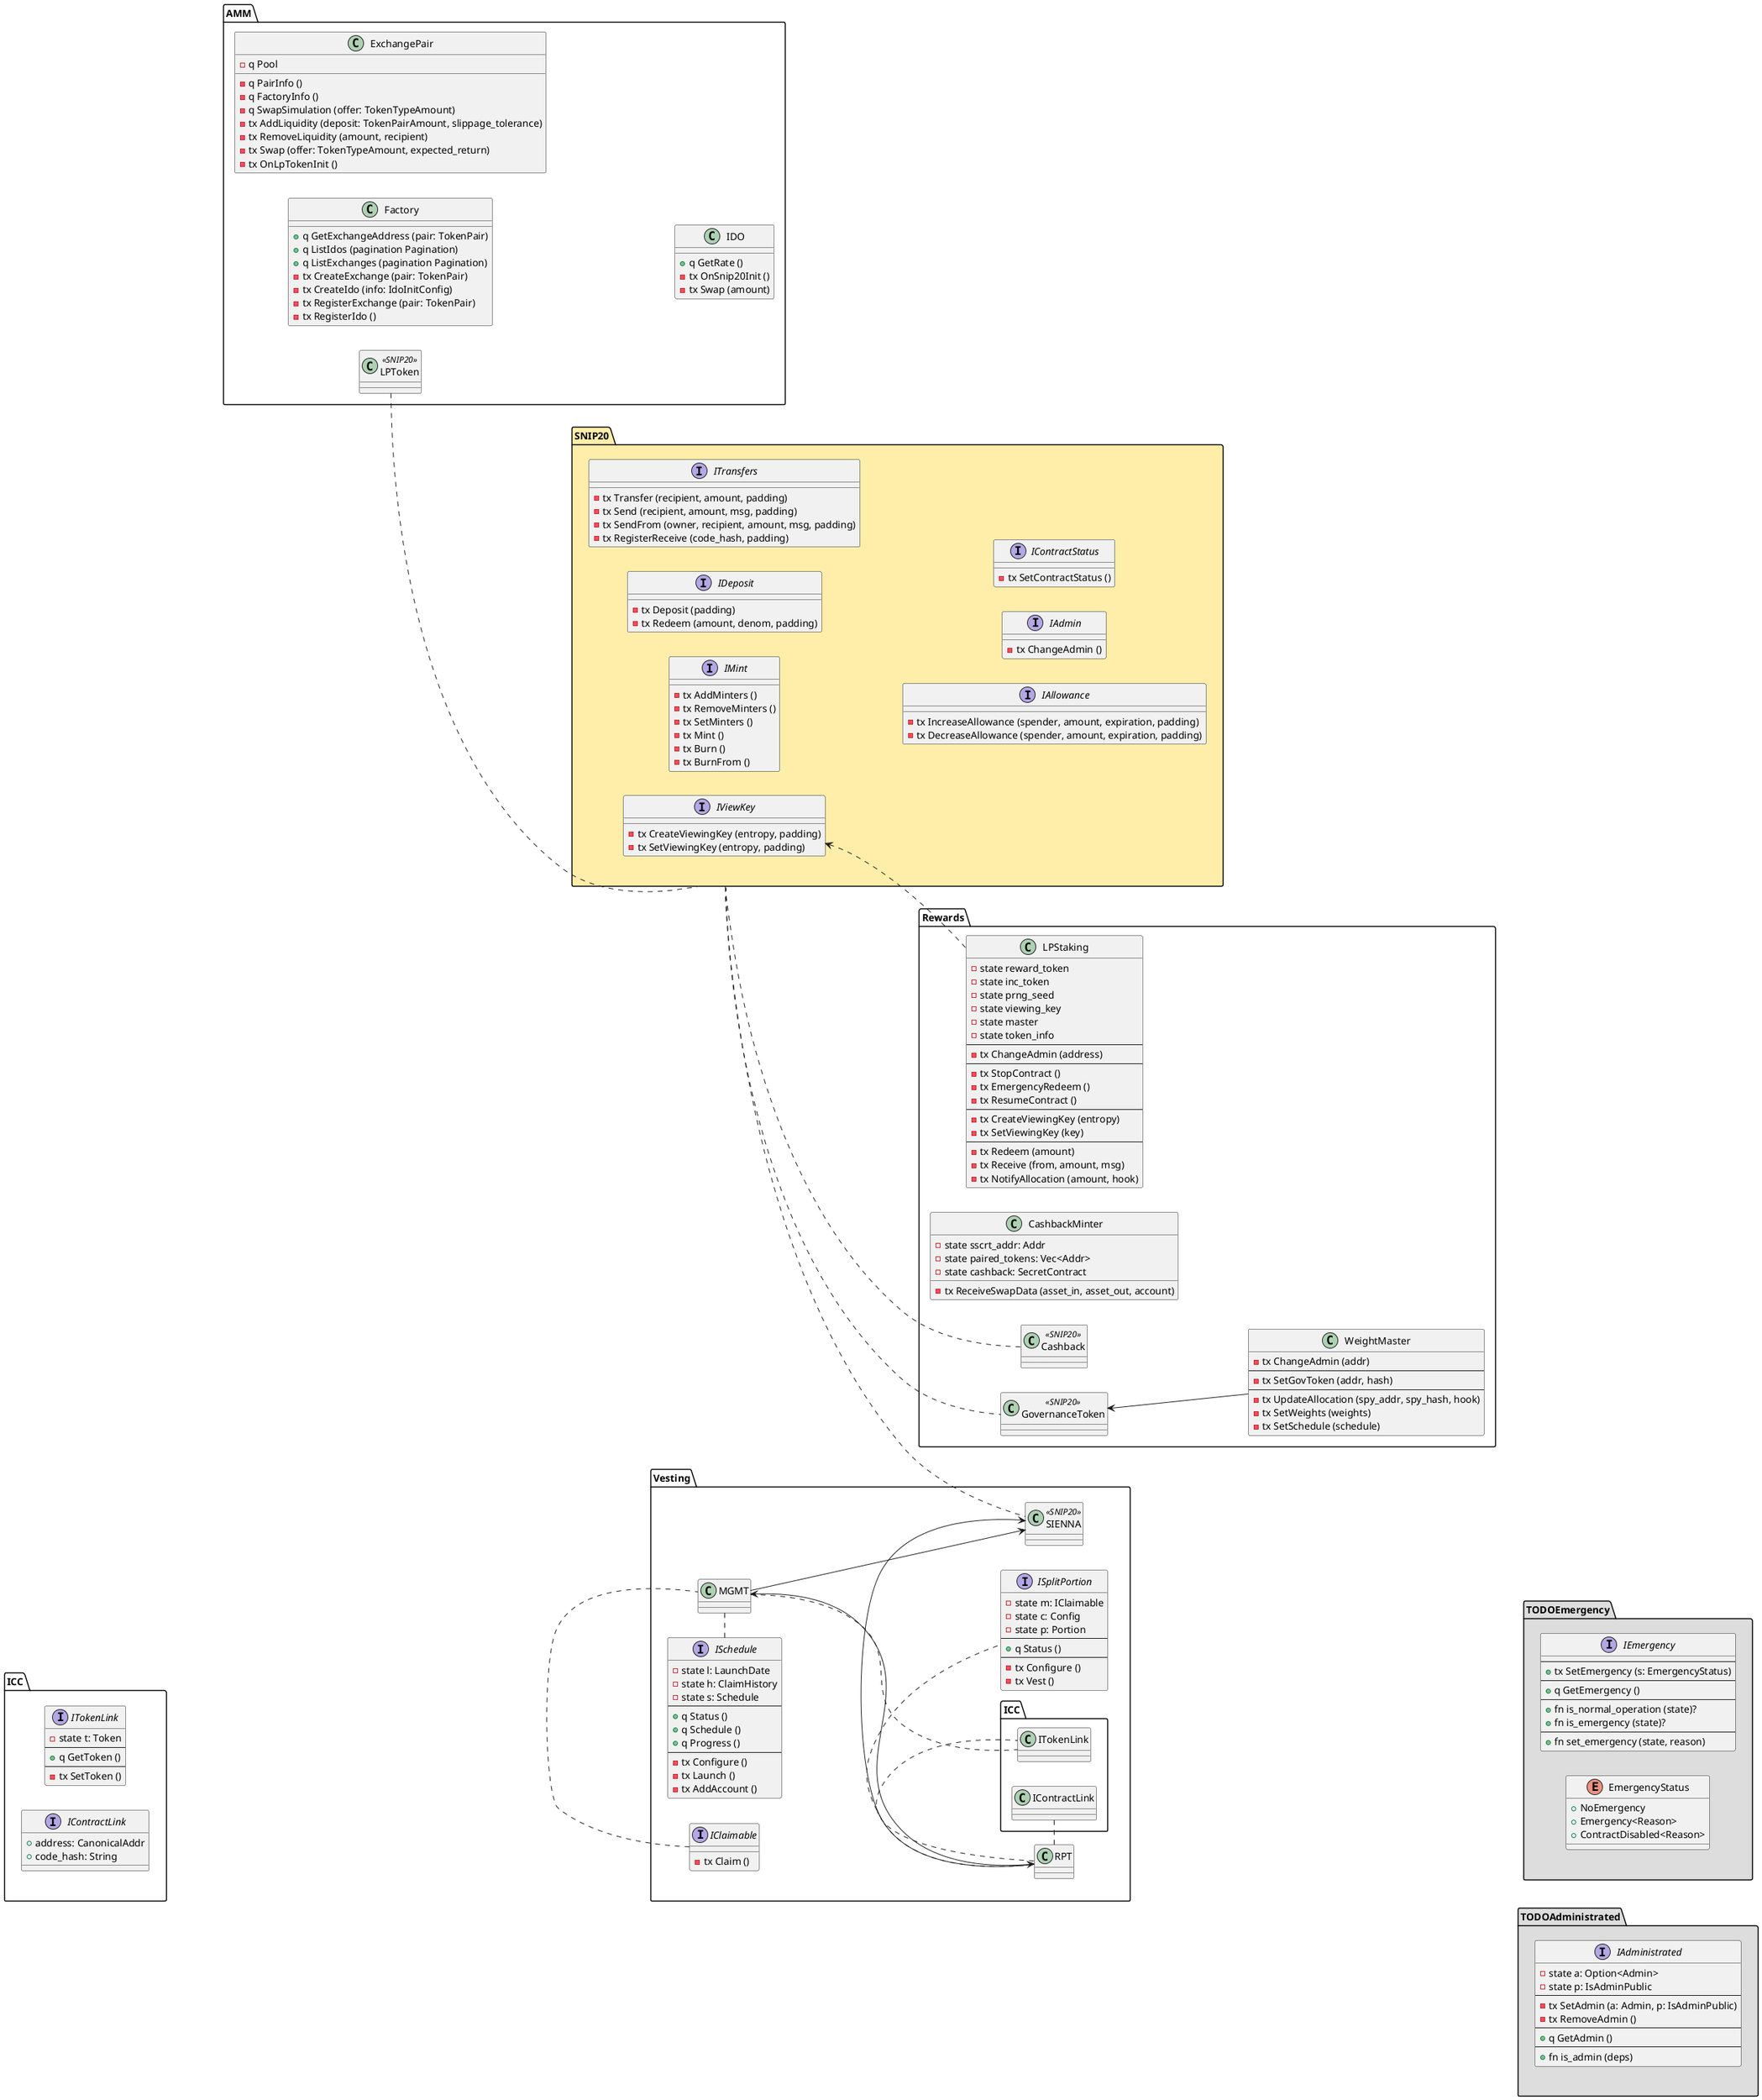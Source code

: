 @startuml

skinparam shadowing false
left to right direction

namespace SNIP20 #ffeeaa {
  interface IMint {
    - tx AddMinters ()
    - tx RemoveMinters ()
    - tx SetMinters ()
    - tx Mint ()
    - tx Burn ()
    - tx BurnFrom ()
  }
  interface IDeposit {
    - tx Deposit (padding)
    - tx Redeem (amount, denom, padding)
  }
  interface IViewKey {
    - tx CreateViewingKey (entropy, padding)
    - tx SetViewingKey (entropy, padding)
  }
  interface ITransfers {
    - tx Transfer (recipient, amount, padding)
    - tx Send (recipient, amount, msg, padding)
    - tx SendFrom (owner, recipient, amount, msg, padding)
    - tx RegisterReceive (code_hash, padding)
  }
  interface IAllowance {
    - tx IncreaseAllowance (spender, amount, expiration, padding)
    - tx DecreaseAllowance (spender, amount, expiration, padding)
  }
  interface IAdmin {
    - tx ChangeAdmin ()
  }
  interface IContractStatus {
    - tx SetContractStatus ()
  }
}

namespace Vesting {
  interface IClaimable {
    - tx Claim ()
  }
  
  interface ISchedule {
    - state l: LaunchDate
    - state h: ClaimHistory
    - state s: Schedule
    --
    + q Status ()
    + q Schedule ()
    + q Progress ()
    --
    - tx Configure ()
    - tx Launch ()
    - tx AddAccount ()
  }

  interface ISplitPortion {
    - state m: IClaimable
    - state c: Config
    - state p: Portion
    --
    + q Status ()
    --
    - tx Configure ()
    - tx Vest ()
  }

  class SIENNA <<SNIP20>> {}
  SIENNA .u. SNIP20

  class MGMT {}
  MGMT .d. ICC.ITokenLink
  MGMT .l. Vesting.ISchedule
  MGMT .l. Vesting.IClaimable

  MGMT <=> RPT
  MGMT =d=> SIENNA
  RPT => SIENNA

  class RPT {}
  RPT .r. ICC.ITokenLink
  RPT .r. ICC.IContractLink
  RPT .r. Vesting.ISplitPortion
}

namespace ICC {
  interface ITokenLink {
    - state t: Token
    --
    + q GetToken ()
    --
    - tx SetToken ()
  }

  interface IContractLink {
    + address: CanonicalAddr
    + code_hash: String
  }
}

namespace AMM {
  class Factory {
    + q GetExchangeAddress (pair: TokenPair)
    + q ListIdos (pagination Pagination)
    + q ListExchanges (pagination Pagination)
    - tx CreateExchange (pair: TokenPair)
    - tx CreateIdo (info: IdoInitConfig)
    - tx RegisterExchange (pair: TokenPair)
    - tx RegisterIdo ()
  }

  class ExchangePair {
    - q PairInfo ()
    - q FactoryInfo ()
    - q Pool
    - q SwapSimulation (offer: TokenTypeAmount)
    - tx AddLiquidity (deposit: TokenPairAmount, slippage_tolerance)
    - tx RemoveLiquidity (amount, recipient)
    - tx Swap (offer: TokenTypeAmount, expected_return)
    - tx OnLpTokenInit ()
  }

  class LPToken <<SNIP20>> {}
  LPToken .d. SNIP20

  class IDO {
    + q GetRate ()
    - tx OnSnip20Init ()
    - tx Swap (amount)
  }
}

namespace Rewards {
  class WeightMaster {
    - tx ChangeAdmin (addr)
    --
    - tx SetGovToken (addr, hash)
    --
    - tx UpdateAllocation (spy_addr, spy_hash, hook)
    - tx SetWeights (weights)
    - tx SetSchedule (schedule)
  }
  
  class GovernanceToken <<SNIP20>> {}
  GovernanceToken .u. SNIP20

  class CashbackMinter {
    - state sscrt_addr: Addr
    - state paired_tokens: Vec<Addr>
    - state cashback: SecretContract
    - tx ReceiveSwapData (asset_in, asset_out, account)
  }
  
  class Cashback <<SNIP20>> {}
  Cashback .u. SNIP20
  
  class LPStaking {
    - state reward_token
    - state inc_token
    - state prng_seed
    - state viewing_key
    - state master
    - state token_info
    --
    - tx ChangeAdmin (address)
    --
    - tx StopContract ()
    - tx EmergencyRedeem ()
    - tx ResumeContract ()
    --
    - tx CreateViewingKey (entropy)
    - tx SetViewingKey (key)
    --
    - tx Redeem (amount)
    - tx Receive (from, amount, msg)
    - tx NotifyAllocation (amount, hook)
  }
  LPStaking ..> SNIP20.IViewKey

  WeightMaster -u-> GovernanceToken
}


namespace TODOEmergency #DDDDDD {
  interface IEmergency {
    --
    + tx SetEmergency (s: EmergencyStatus)
    --
    + q GetEmergency ()
    --
    + fn is_normal_operation (state)?
    + fn is_emergency (state)?
    --
    + fn set_emergency (state, reason)
  }
  enum EmergencyStatus {
    + NoEmergency
    + Emergency<Reason>
    + ContractDisabled<Reason>
  }
}

namespace TODOAdministrated #DDDDDD {
  interface IAdministrated {
    - state a: Option<Admin>
    - state p: IsAdminPublic
    --
    - tx SetAdmin (a: Admin, p: IsAdminPublic)
    - tx RemoveAdmin ()
    --
    + q GetAdmin ()
    --
    + fn is_admin (deps)
  }

}

Vesting --d[hidden]-- TODOAdministrated
Vesting --d[hidden]-- TODOEmergency
Vesting --u[hidden]-- ICC

@enduml
